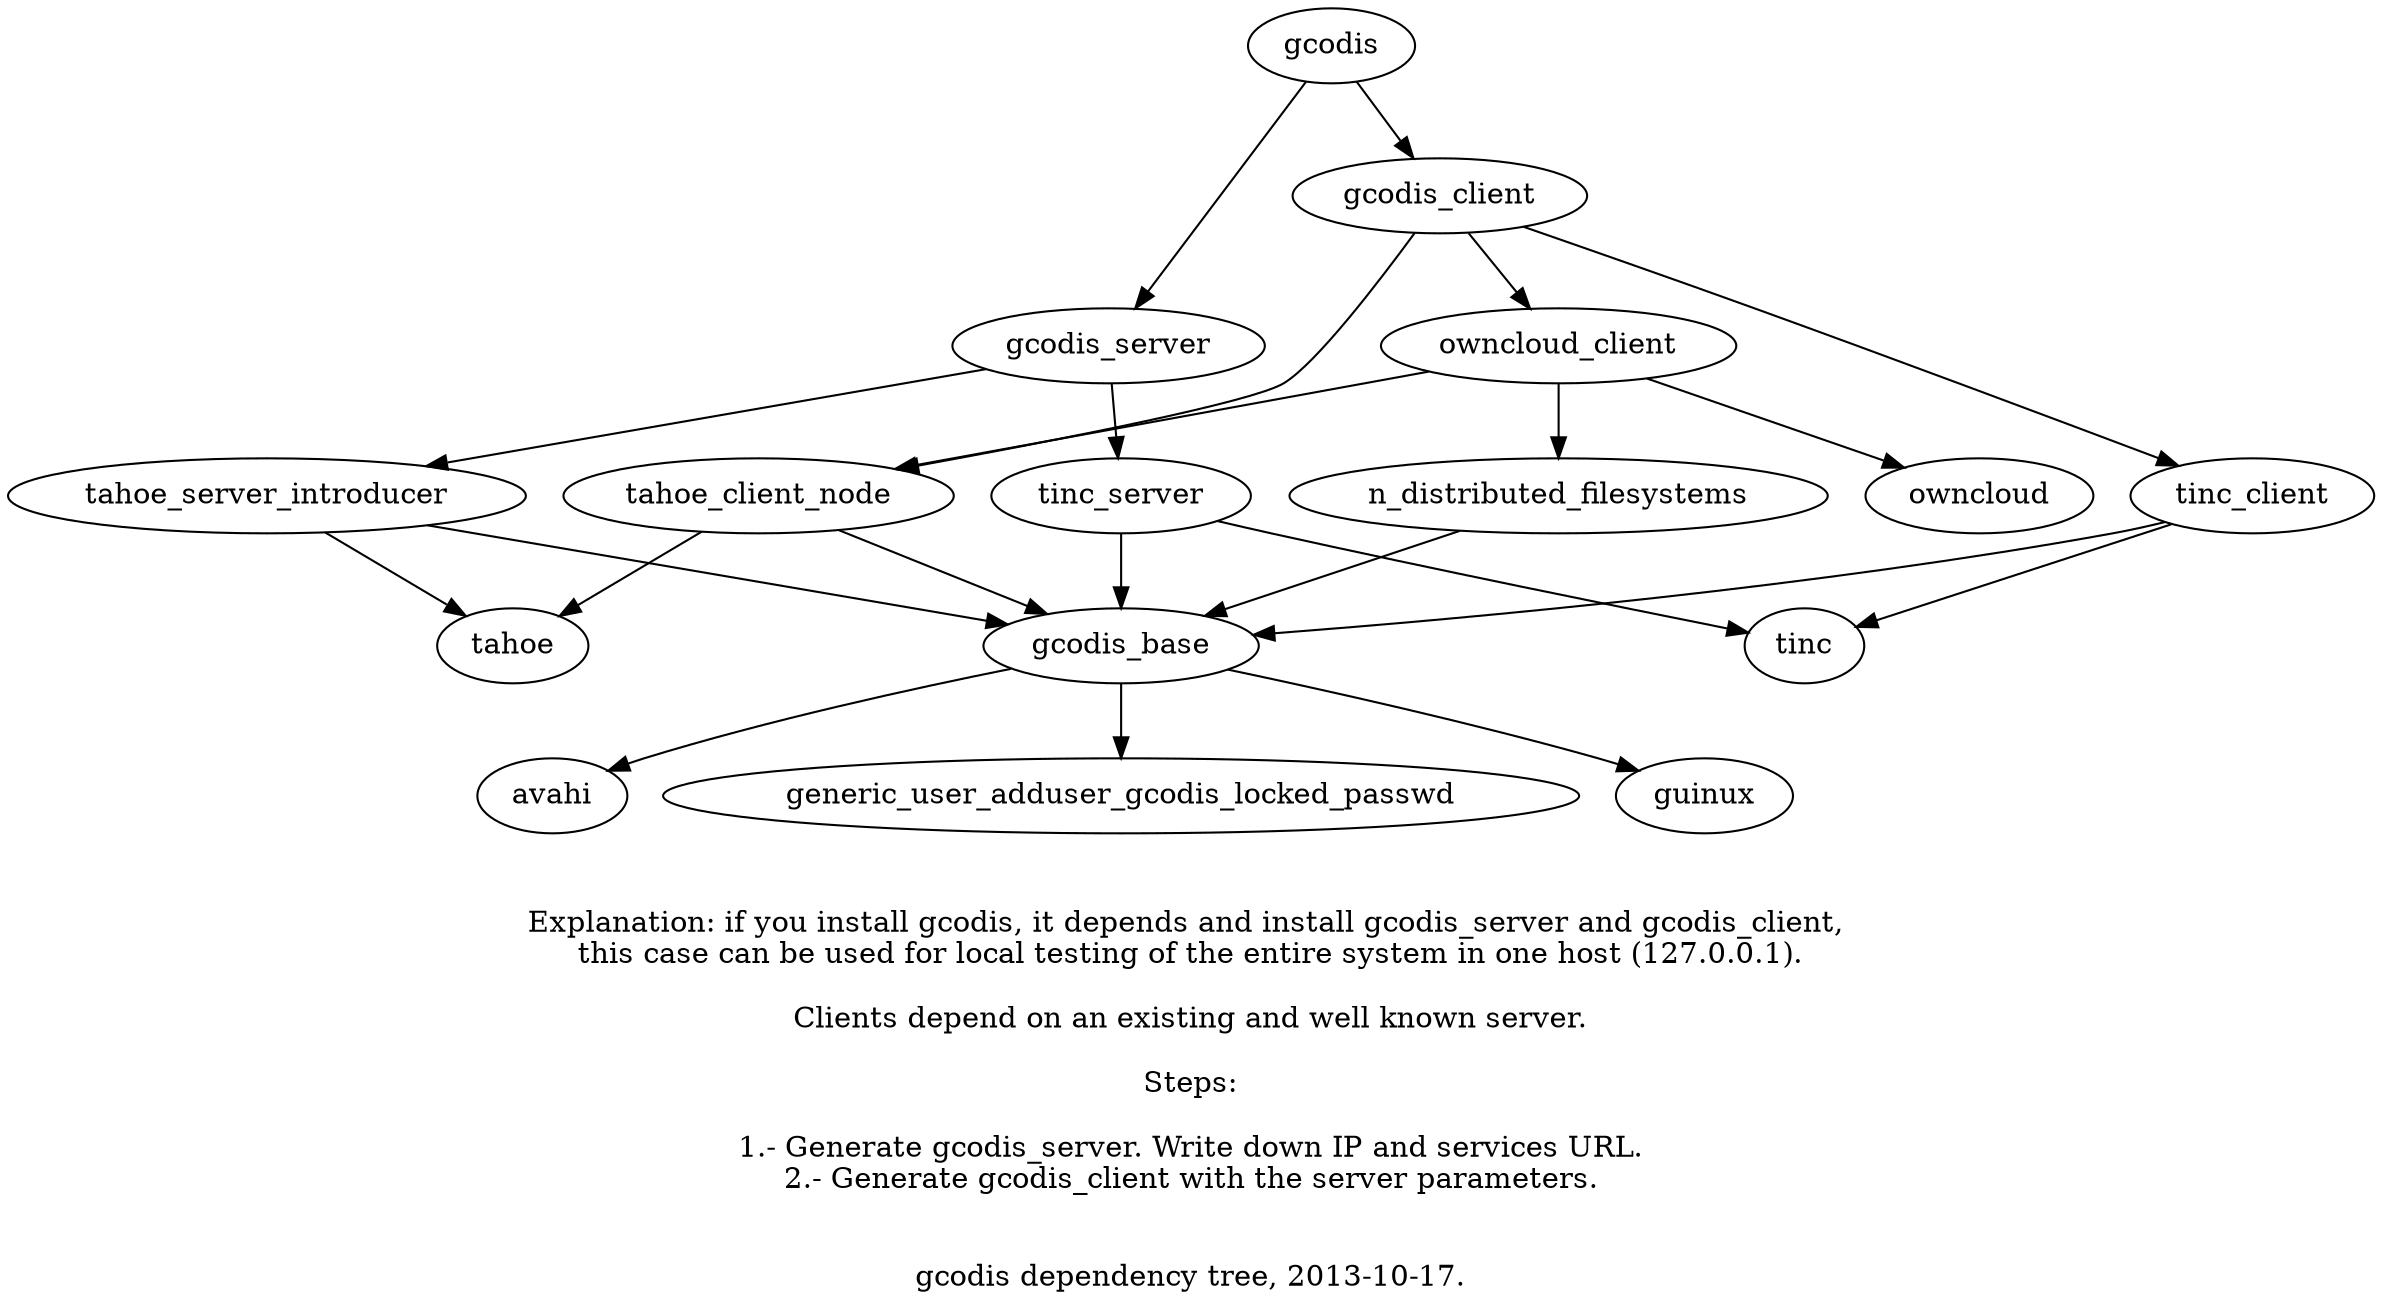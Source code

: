 # dot -Tpng gcodis.dot > gcodis.png ; geeqie gcodis.png
digraph G {

label="\n\nExplanation: if you install gcodis, it depends and install gcodis_server and gcodis_client, \nthis case can be used for local testing of the entire system in one host (127.0.0.1).\n\nClients depend on an existing and well known server.\n\nSteps:\n\n1.- Generate gcodis_server. Write down IP and services URL.\n2.- Generate gcodis_client with the server parameters.\n\n\ngcodis dependency tree, 2013-10-17."

        // metapackages
	gcodis_base->avahi
	gcodis_base->generic_user_adduser_gcodis_locked_passwd
	gcodis->gcodis_server
	gcodis_server->tinc_server
	gcodis_server->tahoe_server_introducer
	gcodis->gcodis_client
	gcodis_client->tinc_client
	gcodis_client->tahoe_client_node
	gcodis_client->owncloud_client

	// task: apt-get -y install avahi-daemon avahi-utils
	//avahi

	// task: apt-get -y install tinc
	//tinc
	tinc_client->tinc
	tinc_client->gcodis_base
	tinc_server->tinc
	tinc_server->gcodis_base

	// task: apt-get -y install tahoe-lafs
	//tahoe
	tahoe_client_node->tahoe
	tahoe_client_node->gcodis_base
	tahoe_server_introducer->tahoe
	tahoe_server_introducer->gcodis_base


	// task: fetch, install and configure n distributed filesystems
	n_distributed_filesystems->gcodis_base

	// task: add key and sources.list && apt-get -y install owncloud
	owncloud_client->owncloud
	owncloud_client->tahoe_client_node

        // task: add other distributed filesystems
	owncloud_client->n_distributed_filesystems


	// task: add key and sources.list guinux (guifi.net distro)
	gcodis_base->guinux
	
}

